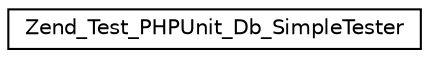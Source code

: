 digraph G
{
  edge [fontname="Helvetica",fontsize="10",labelfontname="Helvetica",labelfontsize="10"];
  node [fontname="Helvetica",fontsize="10",shape=record];
  rankdir="LR";
  Node1 [label="Zend_Test_PHPUnit_Db_SimpleTester",height=0.2,width=0.4,color="black", fillcolor="white", style="filled",URL="$class_zend___test___p_h_p_unit___db___simple_tester.html"];
}
